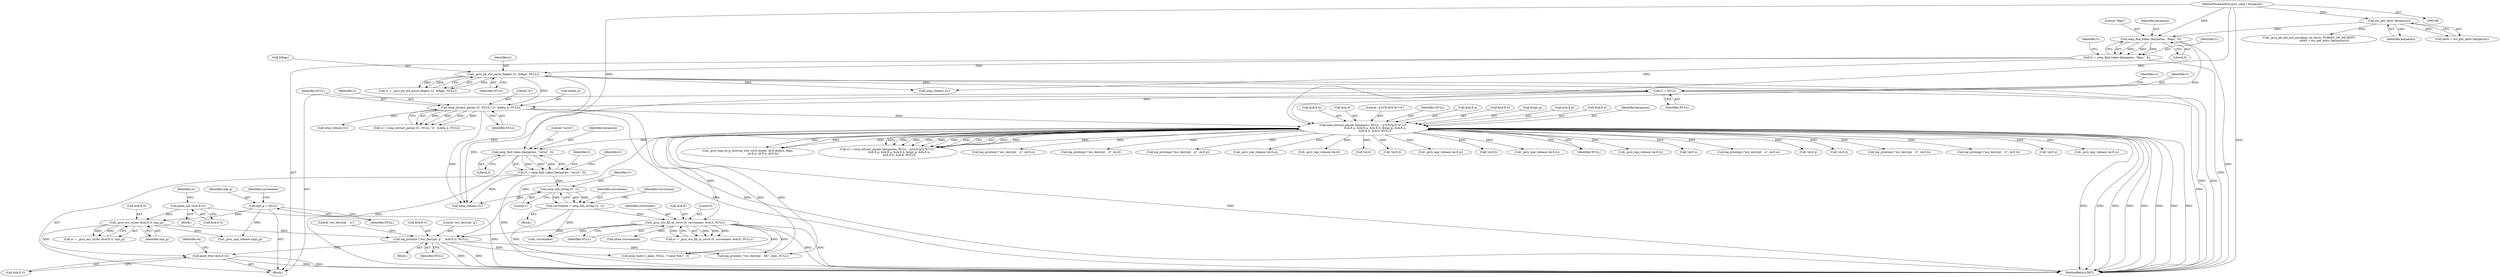 digraph "0_gnupg_da780c8183cccc8f533c8ace8211ac2cb2bdee7b@API" {
"1000702" [label="(Call,point_free (&sk.E.G))"];
"1000286" [label="(Call,_gcry_ecc_os2ec (&sk.E.G, mpi_g))"];
"1000277" [label="(Call,point_init (&sk.E.G))"];
"1000126" [label="(Call,mpi_g = NULL)"];
"1000413" [label="(Call,log_printpnt (\"ecc_decrypt  g\",   &sk.E.G, NULL))"];
"1000230" [label="(Call,sexp_extract_param (keyparms, NULL, \"-p?a?b?g?n?h?+d\",\n                           &sk.E.p, &sk.E.a, &sk.E.b, &mpi_g, &sk.E.n,\n                           &sk.E.h, &sk.d, NULL))"];
"1000169" [label="(Call,sexp_find_token (keyparms, \"flags\", 0))"];
"1000165" [label="(Call,ecc_get_nbits (keyparms))"];
"1000111" [label="(MethodParameterIn,gcry_sexp_t keyparms)"];
"1000205" [label="(Call,sexp_extract_param (l1, NULL, \"e\", &data_e, NULL))"];
"1000188" [label="(Call,l1 = NULL)"];
"1000178" [label="(Call,_gcry_pk_util_parse_flaglist (l1, &flags, NULL))"];
"1000167" [label="(Call,l1 = sexp_find_token (keyparms, \"flags\", 0))"];
"1000318" [label="(Call,_gcry_ecc_fill_in_curve (0, curvename, &sk.E, NULL))"];
"1000308" [label="(Call,curvename = sexp_nth_string (l1, 1))"];
"1000310" [label="(Call,sexp_nth_string (l1, 1))"];
"1000299" [label="(Call,l1 = sexp_find_token (keyparms, \"curve\", 5))"];
"1000301" [label="(Call,sexp_find_token (keyparms, \"curve\", 5))"];
"1000668" [label="(Call,sexp_build (r_plain, NULL, \"(value %m)\", r))"];
"1000246" [label="(Call,&sk.E.b)"];
"1000500" [label="(Call,_gcry_mpi_ec_p_internal_new (sk.E.model, sk.E.dialect, flags,\n                                    sk.E.p, sk.E.a, sk.E.b))"];
"1000228" [label="(Call,rc = sexp_extract_param (keyparms, NULL, \"-p?a?b?g?n?h?+d\",\n                           &sk.E.p, &sk.E.a, &sk.E.b, &mpi_g, &sk.E.n,\n                           &sk.E.h, &sk.d, NULL))"];
"1000180" [label="(Call,&flags)"];
"1000314" [label="(Identifier,curvename)"];
"1000330" [label="(Call,!curvename)"];
"1000300" [label="(Identifier,l1)"];
"1000266" [label="(Call,&sk.d)"];
"1000422" [label="(Call,log_printmpi (\"ecc_decrypt    n\", sk.E.n))"];
"1000192" [label="(Identifier,rc)"];
"1000111" [label="(MethodParameterIn,gcry_sexp_t keyparms)"];
"1000169" [label="(Call,sexp_find_token (keyparms, \"flags\", 0))"];
"1000439" [label="(Call,log_printmpi (\"ecc_decrypt    d\", sk.d))"];
"1000112" [label="(Block,)"];
"1000297" [label="(Call,sexp_release (l1))"];
"1000413" [label="(Call,log_printpnt (\"ecc_decrypt  g\",   &sk.E.G, NULL))"];
"1000276" [label="(Block,)"];
"1000364" [label="(Block,)"];
"1000189" [label="(Identifier,l1)"];
"1000318" [label="(Call,_gcry_ecc_fill_in_curve (0, curvename, &sk.E, NULL))"];
"1000392" [label="(Call,log_printmpi (\"ecc_decrypt    p\", sk.E.p))"];
"1000277" [label="(Call,point_init (&sk.E.G))"];
"1000166" [label="(Identifier,keyparms)"];
"1000700" [label="(Call,_gcry_mpi_release (mpi_g))"];
"1000302" [label="(Identifier,keyparms)"];
"1000182" [label="(Identifier,NULL)"];
"1000320" [label="(Identifier,curvename)"];
"1000688" [label="(Call,_gcry_mpi_release (sk.E.a))"];
"1000163" [label="(Call,nbits = ecc_get_nbits (keyparms))"];
"1000744" [label="(MethodReturn,RET)"];
"1000203" [label="(Call,rc = sexp_extract_param (l1, NULL, \"e\", &data_e, NULL))"];
"1000325" [label="(Identifier,NULL)"];
"1000712" [label="(Identifier,sk)"];
"1000312" [label="(Literal,1)"];
"1000284" [label="(Call,rc = _gcry_ecc_os2ec (&sk.E.G, mpi_g))"];
"1000176" [label="(Call,rc = _gcry_pk_util_parse_flaglist (l1, &flags, NULL))"];
"1000729" [label="(Call,sexp_release (l1))"];
"1000233" [label="(Literal,\"-p?a?b?g?n?h?+d\")"];
"1000232" [label="(Identifier,NULL)"];
"1000209" [label="(Call,&data_e)"];
"1000240" [label="(Call,&sk.E.a)"];
"1000415" [label="(Call,&sk.E.G)"];
"1000260" [label="(Call,&sk.E.h)"];
"1000252" [label="(Call,&mpi_g)"];
"1000128" [label="(Identifier,NULL)"];
"1000721" [label="(Call,_gcry_mpi_release (sk.d))"];
"1000207" [label="(Identifier,NULL)"];
"1000126" [label="(Call,mpi_g = NULL)"];
"1000489" [label="(Call,!sk.d)"];
"1000303" [label="(Literal,\"curve\")"];
"1000285" [label="(Identifier,rc)"];
"1000234" [label="(Call,&sk.E.p)"];
"1000171" [label="(Literal,\"flags\")"];
"1000727" [label="(Call,xfree (curvename))"];
"1000460" [label="(Call,!sk.E.b)"];
"1000188" [label="(Call,l1 = NULL)"];
"1000682" [label="(Call,_gcry_mpi_release (sk.E.p))"];
"1000483" [label="(Call,!sk.E.h)"];
"1000694" [label="(Call,_gcry_mpi_release (sk.E.b))"];
"1000703" [label="(Call,&sk.E.G)"];
"1000170" [label="(Identifier,keyparms)"];
"1000270" [label="(Identifier,NULL)"];
"1000552" [label="(Call,log_printpnt (\"ecc_decrypt    kG\", &kG, NULL))"];
"1000308" [label="(Call,curvename = sexp_nth_string (l1, 1))"];
"1000421" [label="(Identifier,NULL)"];
"1000206" [label="(Identifier,l1)"];
"1000254" [label="(Call,&sk.E.n)"];
"1000311" [label="(Identifier,l1)"];
"1000310" [label="(Call,sexp_nth_string (l1, 1))"];
"1000165" [label="(Call,ecc_get_nbits (keyparms))"];
"1000715" [label="(Call,_gcry_mpi_release (sk.E.h))"];
"1000309" [label="(Identifier,curvename)"];
"1000287" [label="(Call,&sk.E.G)"];
"1000211" [label="(Identifier,NULL)"];
"1000414" [label="(Literal,\"ecc_decrypt  g\")"];
"1000304" [label="(Literal,5)"];
"1000231" [label="(Identifier,keyparms)"];
"1000167" [label="(Call,l1 = sexp_find_token (keyparms, \"flags\", 0))"];
"1000127" [label="(Identifier,mpi_g)"];
"1000307" [label="(Block,)"];
"1000286" [label="(Call,_gcry_ecc_os2ec (&sk.E.G, mpi_g))"];
"1000476" [label="(Call,!sk.E.n)"];
"1000299" [label="(Call,l1 = sexp_find_token (keyparms, \"curve\", 5))"];
"1000190" [label="(Identifier,NULL)"];
"1000399" [label="(Call,log_printmpi (\"ecc_decrypt    a\", sk.E.a))"];
"1000446" [label="(Call,!sk.E.p)"];
"1000321" [label="(Call,&sk.E)"];
"1000348" [label="(Call,!sk.E.h)"];
"1000168" [label="(Identifier,l1)"];
"1000316" [label="(Call,rc = _gcry_ecc_fill_in_curve (0, curvename, &sk.E, NULL))"];
"1000186" [label="(Call,sexp_release (l1))"];
"1000319" [label="(Literal,0)"];
"1000301" [label="(Call,sexp_find_token (keyparms, \"curve\", 5))"];
"1000174" [label="(Identifier,l1)"];
"1000406" [label="(Call,log_printmpi (\"ecc_decrypt    b\", sk.E.b))"];
"1000131" [label="(Identifier,curvename)"];
"1000230" [label="(Call,sexp_extract_param (keyparms, NULL, \"-p?a?b?g?n?h?+d\",\n                           &sk.E.p, &sk.E.a, &sk.E.b, &mpi_g, &sk.E.n,\n                           &sk.E.h, &sk.d, NULL))"];
"1000429" [label="(Call,log_printmpi (\"ecc_decrypt    h\", sk.E.h))"];
"1000423" [label="(Literal,\"ecc_decrypt    n\")"];
"1000178" [label="(Call,_gcry_pk_util_parse_flaglist (l1, &flags, NULL))"];
"1000306" [label="(Identifier,l1)"];
"1000453" [label="(Call,!sk.E.a)"];
"1000278" [label="(Call,&sk.E.G)"];
"1000159" [label="(Call,_gcry_pk_util_init_encoding_ctx (&ctx, PUBKEY_OP_DECRYPT,\n                                   (nbits = ecc_get_nbits (keyparms))))"];
"1000208" [label="(Literal,\"e\")"];
"1000709" [label="(Call,_gcry_mpi_release (sk.E.n))"];
"1000179" [label="(Identifier,l1)"];
"1000205" [label="(Call,sexp_extract_param (l1, NULL, \"e\", &data_e, NULL))"];
"1000702" [label="(Call,point_free (&sk.E.G))"];
"1000172" [label="(Literal,0)"];
"1000293" [label="(Identifier,mpi_g)"];
"1000702" -> "1000112"  [label="AST: "];
"1000702" -> "1000703"  [label="CFG: "];
"1000703" -> "1000702"  [label="AST: "];
"1000712" -> "1000702"  [label="CFG: "];
"1000702" -> "1000744"  [label="DDG: "];
"1000702" -> "1000744"  [label="DDG: "];
"1000286" -> "1000702"  [label="DDG: "];
"1000413" -> "1000702"  [label="DDG: "];
"1000286" -> "1000284"  [label="AST: "];
"1000286" -> "1000293"  [label="CFG: "];
"1000287" -> "1000286"  [label="AST: "];
"1000293" -> "1000286"  [label="AST: "];
"1000284" -> "1000286"  [label="CFG: "];
"1000286" -> "1000284"  [label="DDG: "];
"1000286" -> "1000284"  [label="DDG: "];
"1000277" -> "1000286"  [label="DDG: "];
"1000126" -> "1000286"  [label="DDG: "];
"1000286" -> "1000413"  [label="DDG: "];
"1000286" -> "1000700"  [label="DDG: "];
"1000277" -> "1000276"  [label="AST: "];
"1000277" -> "1000278"  [label="CFG: "];
"1000278" -> "1000277"  [label="AST: "];
"1000285" -> "1000277"  [label="CFG: "];
"1000277" -> "1000744"  [label="DDG: "];
"1000126" -> "1000112"  [label="AST: "];
"1000126" -> "1000128"  [label="CFG: "];
"1000127" -> "1000126"  [label="AST: "];
"1000128" -> "1000126"  [label="AST: "];
"1000131" -> "1000126"  [label="CFG: "];
"1000126" -> "1000700"  [label="DDG: "];
"1000413" -> "1000364"  [label="AST: "];
"1000413" -> "1000421"  [label="CFG: "];
"1000414" -> "1000413"  [label="AST: "];
"1000415" -> "1000413"  [label="AST: "];
"1000421" -> "1000413"  [label="AST: "];
"1000423" -> "1000413"  [label="CFG: "];
"1000413" -> "1000744"  [label="DDG: "];
"1000413" -> "1000744"  [label="DDG: "];
"1000230" -> "1000413"  [label="DDG: "];
"1000318" -> "1000413"  [label="DDG: "];
"1000413" -> "1000552"  [label="DDG: "];
"1000413" -> "1000668"  [label="DDG: "];
"1000230" -> "1000228"  [label="AST: "];
"1000230" -> "1000270"  [label="CFG: "];
"1000231" -> "1000230"  [label="AST: "];
"1000232" -> "1000230"  [label="AST: "];
"1000233" -> "1000230"  [label="AST: "];
"1000234" -> "1000230"  [label="AST: "];
"1000240" -> "1000230"  [label="AST: "];
"1000246" -> "1000230"  [label="AST: "];
"1000252" -> "1000230"  [label="AST: "];
"1000254" -> "1000230"  [label="AST: "];
"1000260" -> "1000230"  [label="AST: "];
"1000266" -> "1000230"  [label="AST: "];
"1000270" -> "1000230"  [label="AST: "];
"1000228" -> "1000230"  [label="CFG: "];
"1000230" -> "1000744"  [label="DDG: "];
"1000230" -> "1000744"  [label="DDG: "];
"1000230" -> "1000744"  [label="DDG: "];
"1000230" -> "1000744"  [label="DDG: "];
"1000230" -> "1000744"  [label="DDG: "];
"1000230" -> "1000744"  [label="DDG: "];
"1000230" -> "1000744"  [label="DDG: "];
"1000230" -> "1000744"  [label="DDG: "];
"1000230" -> "1000744"  [label="DDG: "];
"1000230" -> "1000228"  [label="DDG: "];
"1000230" -> "1000228"  [label="DDG: "];
"1000230" -> "1000228"  [label="DDG: "];
"1000230" -> "1000228"  [label="DDG: "];
"1000230" -> "1000228"  [label="DDG: "];
"1000230" -> "1000228"  [label="DDG: "];
"1000230" -> "1000228"  [label="DDG: "];
"1000230" -> "1000228"  [label="DDG: "];
"1000230" -> "1000228"  [label="DDG: "];
"1000230" -> "1000228"  [label="DDG: "];
"1000169" -> "1000230"  [label="DDG: "];
"1000111" -> "1000230"  [label="DDG: "];
"1000205" -> "1000230"  [label="DDG: "];
"1000230" -> "1000301"  [label="DDG: "];
"1000230" -> "1000318"  [label="DDG: "];
"1000230" -> "1000348"  [label="DDG: "];
"1000230" -> "1000392"  [label="DDG: "];
"1000230" -> "1000399"  [label="DDG: "];
"1000230" -> "1000406"  [label="DDG: "];
"1000230" -> "1000422"  [label="DDG: "];
"1000230" -> "1000429"  [label="DDG: "];
"1000230" -> "1000439"  [label="DDG: "];
"1000230" -> "1000446"  [label="DDG: "];
"1000230" -> "1000453"  [label="DDG: "];
"1000230" -> "1000460"  [label="DDG: "];
"1000230" -> "1000476"  [label="DDG: "];
"1000230" -> "1000483"  [label="DDG: "];
"1000230" -> "1000489"  [label="DDG: "];
"1000230" -> "1000500"  [label="DDG: "];
"1000230" -> "1000500"  [label="DDG: "];
"1000230" -> "1000500"  [label="DDG: "];
"1000230" -> "1000552"  [label="DDG: "];
"1000230" -> "1000668"  [label="DDG: "];
"1000230" -> "1000682"  [label="DDG: "];
"1000230" -> "1000688"  [label="DDG: "];
"1000230" -> "1000694"  [label="DDG: "];
"1000230" -> "1000709"  [label="DDG: "];
"1000230" -> "1000715"  [label="DDG: "];
"1000230" -> "1000721"  [label="DDG: "];
"1000169" -> "1000167"  [label="AST: "];
"1000169" -> "1000172"  [label="CFG: "];
"1000170" -> "1000169"  [label="AST: "];
"1000171" -> "1000169"  [label="AST: "];
"1000172" -> "1000169"  [label="AST: "];
"1000167" -> "1000169"  [label="CFG: "];
"1000169" -> "1000744"  [label="DDG: "];
"1000169" -> "1000167"  [label="DDG: "];
"1000169" -> "1000167"  [label="DDG: "];
"1000169" -> "1000167"  [label="DDG: "];
"1000165" -> "1000169"  [label="DDG: "];
"1000111" -> "1000169"  [label="DDG: "];
"1000165" -> "1000163"  [label="AST: "];
"1000165" -> "1000166"  [label="CFG: "];
"1000166" -> "1000165"  [label="AST: "];
"1000163" -> "1000165"  [label="CFG: "];
"1000165" -> "1000159"  [label="DDG: "];
"1000165" -> "1000163"  [label="DDG: "];
"1000111" -> "1000165"  [label="DDG: "];
"1000111" -> "1000108"  [label="AST: "];
"1000111" -> "1000744"  [label="DDG: "];
"1000111" -> "1000301"  [label="DDG: "];
"1000205" -> "1000203"  [label="AST: "];
"1000205" -> "1000211"  [label="CFG: "];
"1000206" -> "1000205"  [label="AST: "];
"1000207" -> "1000205"  [label="AST: "];
"1000208" -> "1000205"  [label="AST: "];
"1000209" -> "1000205"  [label="AST: "];
"1000211" -> "1000205"  [label="AST: "];
"1000203" -> "1000205"  [label="CFG: "];
"1000205" -> "1000744"  [label="DDG: "];
"1000205" -> "1000744"  [label="DDG: "];
"1000205" -> "1000203"  [label="DDG: "];
"1000205" -> "1000203"  [label="DDG: "];
"1000205" -> "1000203"  [label="DDG: "];
"1000205" -> "1000203"  [label="DDG: "];
"1000188" -> "1000205"  [label="DDG: "];
"1000178" -> "1000205"  [label="DDG: "];
"1000205" -> "1000297"  [label="DDG: "];
"1000205" -> "1000729"  [label="DDG: "];
"1000188" -> "1000112"  [label="AST: "];
"1000188" -> "1000190"  [label="CFG: "];
"1000189" -> "1000188"  [label="AST: "];
"1000190" -> "1000188"  [label="AST: "];
"1000192" -> "1000188"  [label="CFG: "];
"1000188" -> "1000744"  [label="DDG: "];
"1000178" -> "1000188"  [label="DDG: "];
"1000188" -> "1000729"  [label="DDG: "];
"1000178" -> "1000176"  [label="AST: "];
"1000178" -> "1000182"  [label="CFG: "];
"1000179" -> "1000178"  [label="AST: "];
"1000180" -> "1000178"  [label="AST: "];
"1000182" -> "1000178"  [label="AST: "];
"1000176" -> "1000178"  [label="CFG: "];
"1000178" -> "1000744"  [label="DDG: "];
"1000178" -> "1000744"  [label="DDG: "];
"1000178" -> "1000176"  [label="DDG: "];
"1000178" -> "1000176"  [label="DDG: "];
"1000178" -> "1000176"  [label="DDG: "];
"1000167" -> "1000178"  [label="DDG: "];
"1000178" -> "1000186"  [label="DDG: "];
"1000178" -> "1000729"  [label="DDG: "];
"1000167" -> "1000112"  [label="AST: "];
"1000168" -> "1000167"  [label="AST: "];
"1000174" -> "1000167"  [label="CFG: "];
"1000167" -> "1000744"  [label="DDG: "];
"1000167" -> "1000186"  [label="DDG: "];
"1000318" -> "1000316"  [label="AST: "];
"1000318" -> "1000325"  [label="CFG: "];
"1000319" -> "1000318"  [label="AST: "];
"1000320" -> "1000318"  [label="AST: "];
"1000321" -> "1000318"  [label="AST: "];
"1000325" -> "1000318"  [label="AST: "];
"1000316" -> "1000318"  [label="CFG: "];
"1000318" -> "1000744"  [label="DDG: "];
"1000318" -> "1000744"  [label="DDG: "];
"1000318" -> "1000316"  [label="DDG: "];
"1000318" -> "1000316"  [label="DDG: "];
"1000318" -> "1000316"  [label="DDG: "];
"1000318" -> "1000316"  [label="DDG: "];
"1000308" -> "1000318"  [label="DDG: "];
"1000318" -> "1000330"  [label="DDG: "];
"1000318" -> "1000552"  [label="DDG: "];
"1000318" -> "1000668"  [label="DDG: "];
"1000318" -> "1000727"  [label="DDG: "];
"1000308" -> "1000307"  [label="AST: "];
"1000308" -> "1000310"  [label="CFG: "];
"1000309" -> "1000308"  [label="AST: "];
"1000310" -> "1000308"  [label="AST: "];
"1000314" -> "1000308"  [label="CFG: "];
"1000308" -> "1000744"  [label="DDG: "];
"1000310" -> "1000308"  [label="DDG: "];
"1000310" -> "1000308"  [label="DDG: "];
"1000308" -> "1000330"  [label="DDG: "];
"1000310" -> "1000312"  [label="CFG: "];
"1000311" -> "1000310"  [label="AST: "];
"1000312" -> "1000310"  [label="AST: "];
"1000299" -> "1000310"  [label="DDG: "];
"1000310" -> "1000729"  [label="DDG: "];
"1000299" -> "1000112"  [label="AST: "];
"1000299" -> "1000301"  [label="CFG: "];
"1000300" -> "1000299"  [label="AST: "];
"1000301" -> "1000299"  [label="AST: "];
"1000306" -> "1000299"  [label="CFG: "];
"1000299" -> "1000744"  [label="DDG: "];
"1000301" -> "1000299"  [label="DDG: "];
"1000301" -> "1000299"  [label="DDG: "];
"1000301" -> "1000299"  [label="DDG: "];
"1000299" -> "1000729"  [label="DDG: "];
"1000301" -> "1000304"  [label="CFG: "];
"1000302" -> "1000301"  [label="AST: "];
"1000303" -> "1000301"  [label="AST: "];
"1000304" -> "1000301"  [label="AST: "];
"1000301" -> "1000744"  [label="DDG: "];
}

